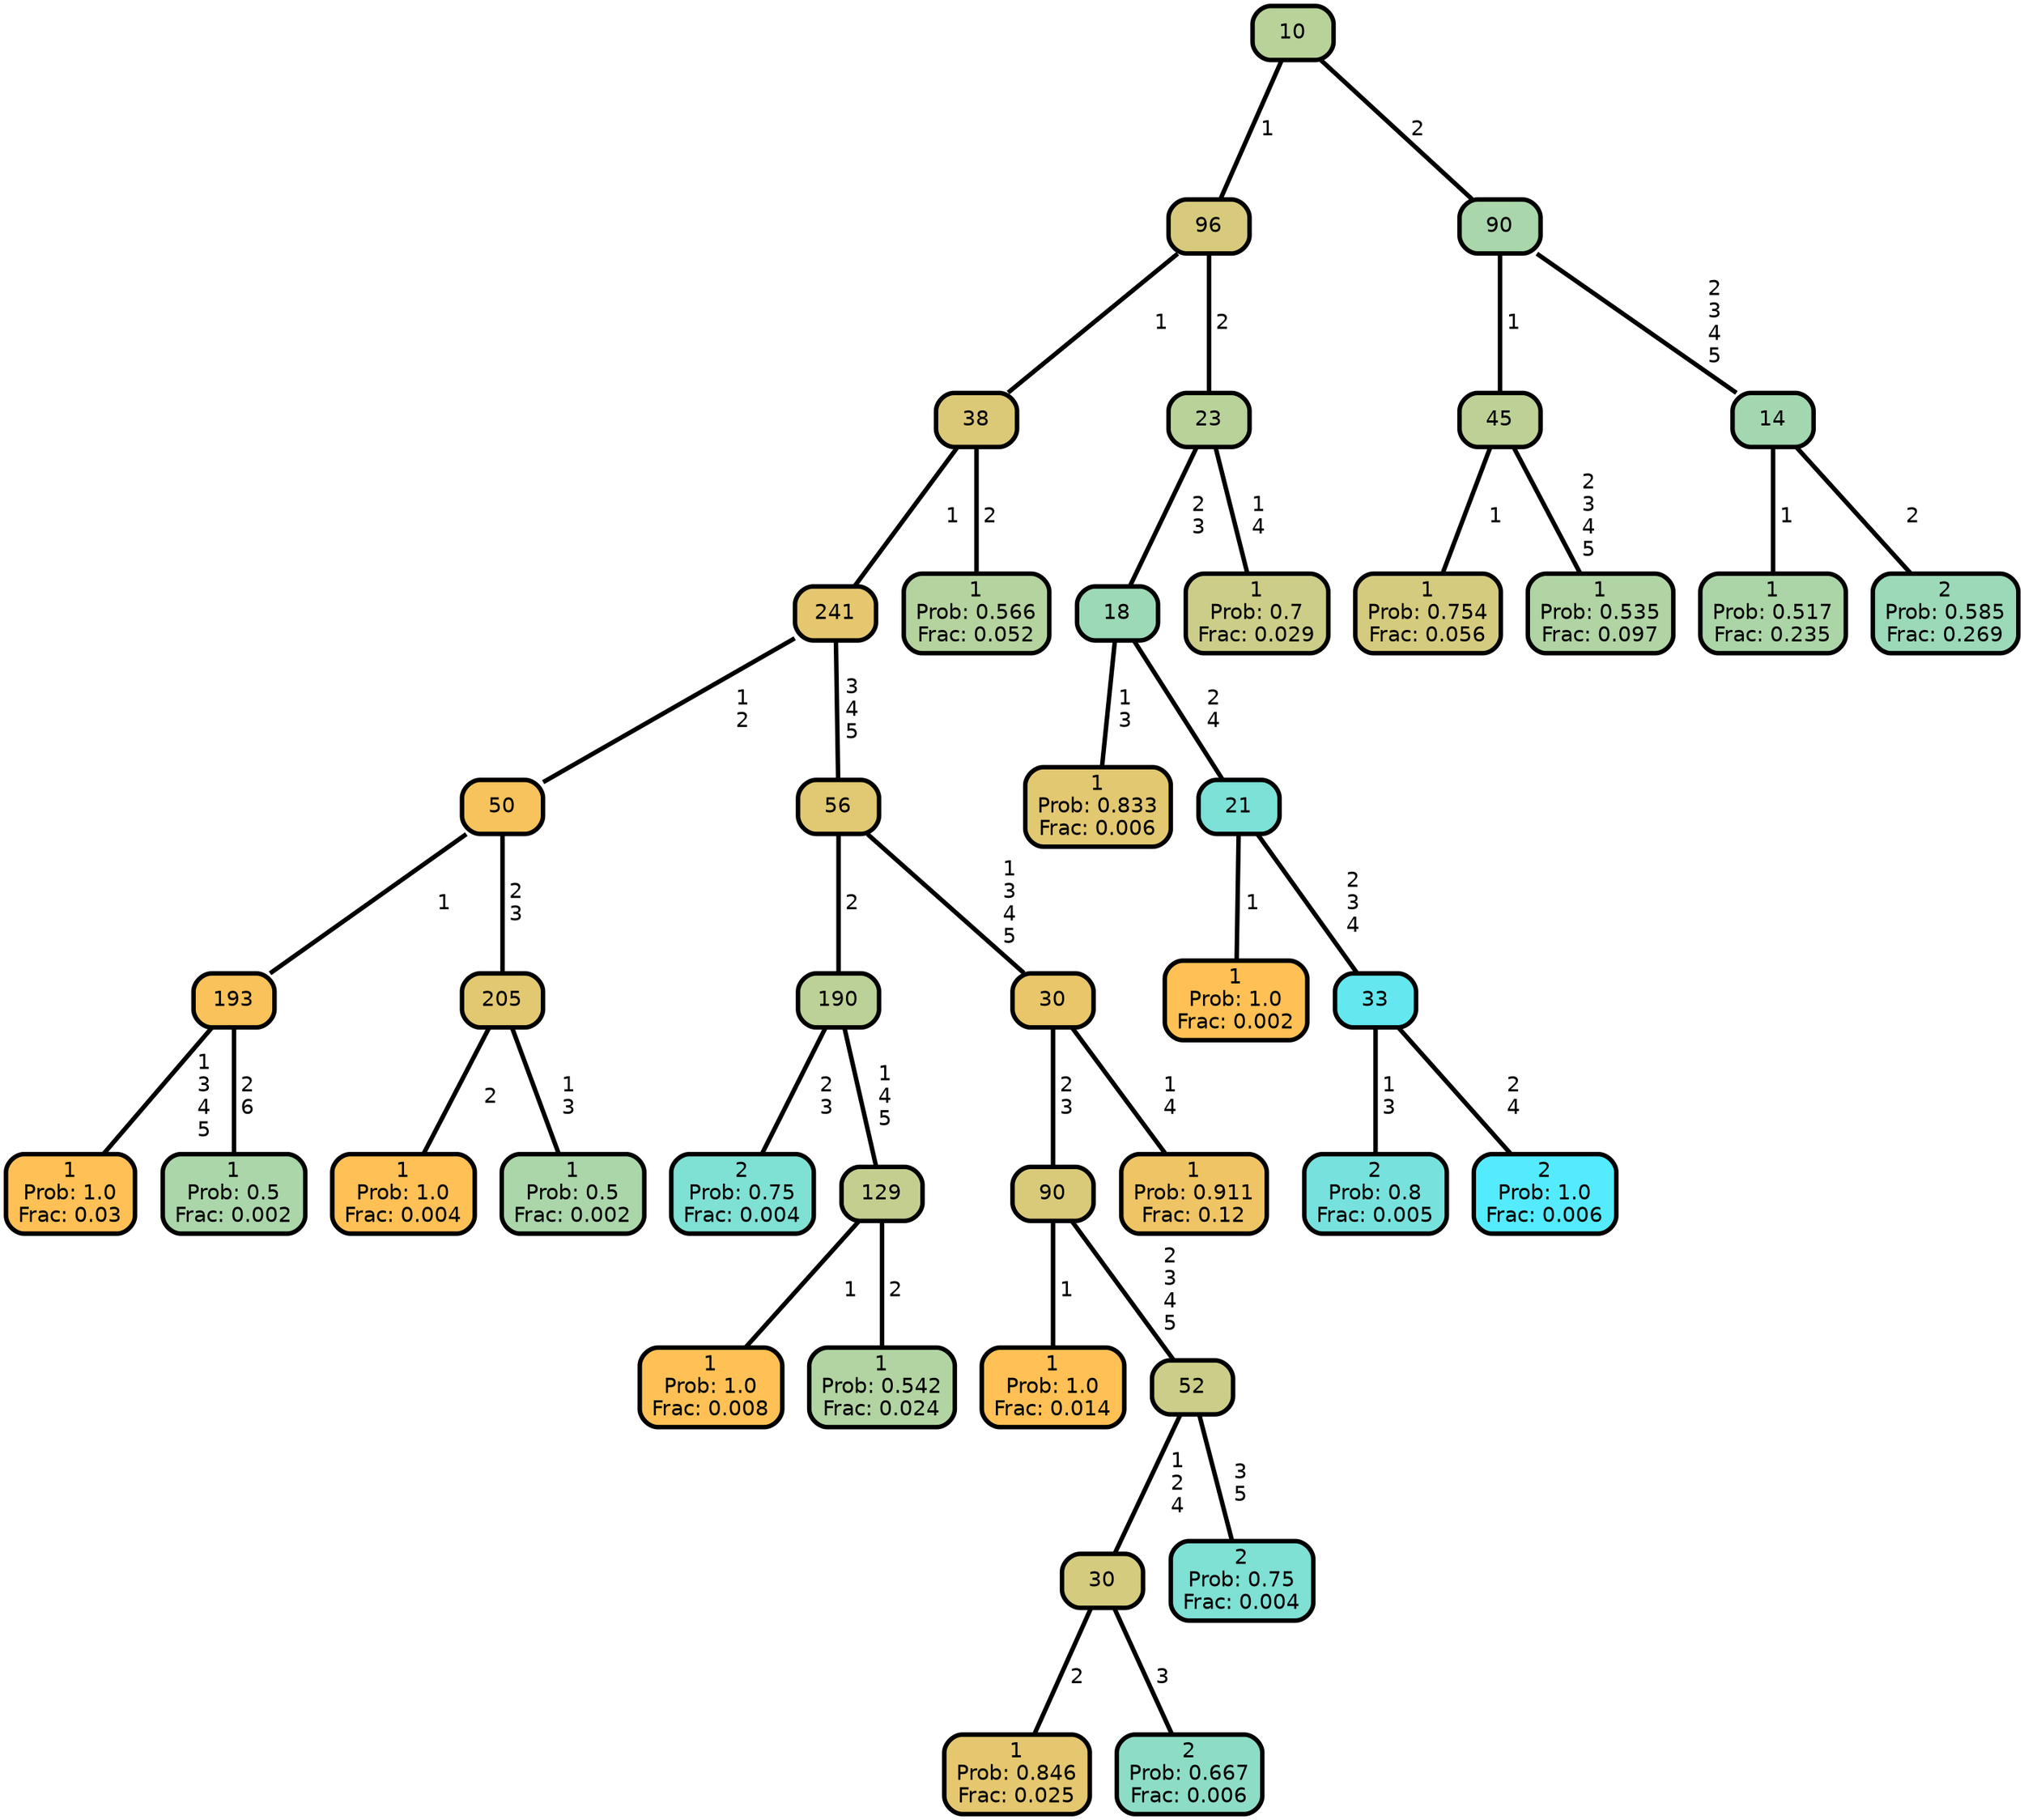 graph Tree {
node [shape=box, style="filled, rounded",color="black",penwidth="3",fontcolor="black",                 fontname=helvetica] ;
graph [ranksep="0 equally", splines=straight,                 bgcolor=transparent, dpi=200] ;
edge [fontname=helvetica, color=black] ;
0 [label="1
Prob: 1.0
Frac: 0.03", fillcolor="#ffc155"] ;
1 [label="193", fillcolor="#f9c25a"] ;
2 [label="1
Prob: 0.5
Frac: 0.002", fillcolor="#aad6aa"] ;
3 [label="50", fillcolor="#f6c35d"] ;
4 [label="1
Prob: 1.0
Frac: 0.004", fillcolor="#ffc155"] ;
5 [label="205", fillcolor="#e2c871"] ;
6 [label="1
Prob: 0.5
Frac: 0.002", fillcolor="#aad6aa"] ;
7 [label="241", fillcolor="#e4c76f"] ;
8 [label="2
Prob: 0.75
Frac: 0.004", fillcolor="#7fe0d4"] ;
9 [label="190", fillcolor="#bcd197"] ;
10 [label="1
Prob: 1.0
Frac: 0.008", fillcolor="#ffc155"] ;
11 [label="129", fillcolor="#c4cf8f"] ;
12 [label="1
Prob: 0.542
Frac: 0.024", fillcolor="#b1d4a2"] ;
13 [label="56", fillcolor="#e1c872"] ;
14 [label="1
Prob: 1.0
Frac: 0.014", fillcolor="#ffc155"] ;
15 [label="90", fillcolor="#d9ca7a"] ;
16 [label="1
Prob: 0.846
Frac: 0.025", fillcolor="#e4c76f"] ;
17 [label="30", fillcolor="#d4cb7f"] ;
18 [label="2
Prob: 0.667
Frac: 0.006", fillcolor="#8dddc6"] ;
19 [label="52", fillcolor="#cbcd88"] ;
20 [label="2
Prob: 0.75
Frac: 0.004", fillcolor="#7fe0d4"] ;
21 [label="30", fillcolor="#e9c66a"] ;
22 [label="1
Prob: 0.911
Frac: 0.12", fillcolor="#efc464"] ;
23 [label="38", fillcolor="#dcc977"] ;
24 [label="1
Prob: 0.566
Frac: 0.052", fillcolor="#b5d39e"] ;
25 [label="96", fillcolor="#d7ca7c"] ;
26 [label="1
Prob: 0.833
Frac: 0.006", fillcolor="#e2c871"] ;
27 [label="18", fillcolor="#9cd9b7"] ;
28 [label="1
Prob: 1.0
Frac: 0.002", fillcolor="#ffc155"] ;
29 [label="21", fillcolor="#7ce1d7"] ;
30 [label="2
Prob: 0.8
Frac: 0.005", fillcolor="#77e2dd"] ;
31 [label="33", fillcolor="#64e7ef"] ;
32 [label="2
Prob: 1.0
Frac: 0.006", fillcolor="#55ebff"] ;
33 [label="23", fillcolor="#b9d29a"] ;
34 [label="1
Prob: 0.7
Frac: 0.029", fillcolor="#cccd88"] ;
35 [label="10", fillcolor="#b9d29a"] ;
36 [label="1
Prob: 0.754
Frac: 0.056", fillcolor="#d5cb7e"] ;
37 [label="45", fillcolor="#bdd196"] ;
38 [label="1
Prob: 0.535
Frac: 0.097", fillcolor="#b0d4a3"] ;
39 [label="90", fillcolor="#a9d6aa"] ;
40 [label="1
Prob: 0.517
Frac: 0.235", fillcolor="#acd5a7"] ;
41 [label="14", fillcolor="#a3d7b0"] ;
42 [label="2
Prob: 0.585
Frac: 0.269", fillcolor="#9bd9b8"] ;
1 -- 0 [label=" 1\n 3\n 4\n 5",penwidth=3] ;
1 -- 2 [label=" 2\n 6",penwidth=3] ;
3 -- 1 [label=" 1",penwidth=3] ;
3 -- 5 [label=" 2\n 3",penwidth=3] ;
5 -- 4 [label=" 2",penwidth=3] ;
5 -- 6 [label=" 1\n 3",penwidth=3] ;
7 -- 3 [label=" 1\n 2",penwidth=3] ;
7 -- 13 [label=" 3\n 4\n 5",penwidth=3] ;
9 -- 8 [label=" 2\n 3",penwidth=3] ;
9 -- 11 [label=" 1\n 4\n 5",penwidth=3] ;
11 -- 10 [label=" 1",penwidth=3] ;
11 -- 12 [label=" 2",penwidth=3] ;
13 -- 9 [label=" 2",penwidth=3] ;
13 -- 21 [label=" 1\n 3\n 4\n 5",penwidth=3] ;
15 -- 14 [label=" 1",penwidth=3] ;
15 -- 19 [label=" 2\n 3\n 4\n 5",penwidth=3] ;
17 -- 16 [label=" 2",penwidth=3] ;
17 -- 18 [label=" 3",penwidth=3] ;
19 -- 17 [label=" 1\n 2\n 4",penwidth=3] ;
19 -- 20 [label=" 3\n 5",penwidth=3] ;
21 -- 15 [label=" 2\n 3",penwidth=3] ;
21 -- 22 [label=" 1\n 4",penwidth=3] ;
23 -- 7 [label=" 1",penwidth=3] ;
23 -- 24 [label=" 2",penwidth=3] ;
25 -- 23 [label=" 1",penwidth=3] ;
25 -- 33 [label=" 2",penwidth=3] ;
27 -- 26 [label=" 1\n 3",penwidth=3] ;
27 -- 29 [label=" 2\n 4",penwidth=3] ;
29 -- 28 [label=" 1",penwidth=3] ;
29 -- 31 [label=" 2\n 3\n 4",penwidth=3] ;
31 -- 30 [label=" 1\n 3",penwidth=3] ;
31 -- 32 [label=" 2\n 4",penwidth=3] ;
33 -- 27 [label=" 2\n 3",penwidth=3] ;
33 -- 34 [label=" 1\n 4",penwidth=3] ;
35 -- 25 [label=" 1",penwidth=3] ;
35 -- 39 [label=" 2",penwidth=3] ;
37 -- 36 [label=" 1",penwidth=3] ;
37 -- 38 [label=" 2\n 3\n 4\n 5",penwidth=3] ;
39 -- 37 [label=" 1",penwidth=3] ;
39 -- 41 [label=" 2\n 3\n 4\n 5",penwidth=3] ;
41 -- 40 [label=" 1",penwidth=3] ;
41 -- 42 [label=" 2",penwidth=3] ;
{rank = same;}}